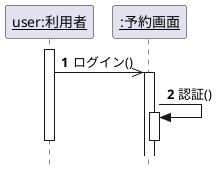 @startuml 演習4-2_SD_利用者と予約画面.pu
hide footbox
skinparam style strictuml
participant "<u>user:利用者</u>" as user
participant "<u>:予約画面</u>" as yoyaku
autonumber
activate user
user ->> yoyaku : ログイン()
activate yoyaku
yoyaku -> yoyaku : 認証()
activate yoyaku
' yoyaku --> yoyaku
deactivate yoyaku
deactivate user

@enduml
